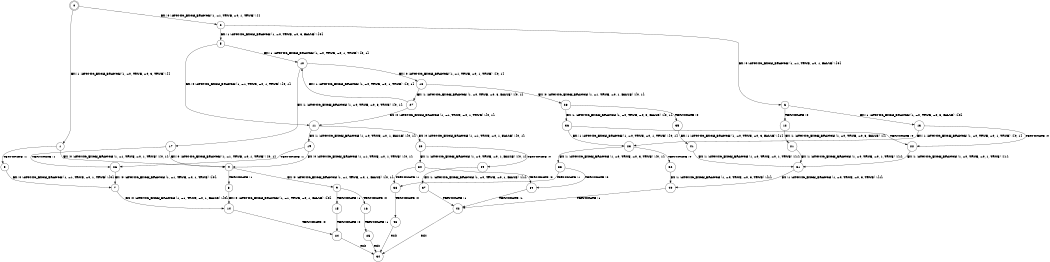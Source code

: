 digraph BCG {
size = "7, 10.5";
center = TRUE;
node [shape = circle];
0 [peripheries = 2];
0 -> 1 [label = "EX !1 !ATOMIC_EXCH_BRANCH (1, +0, TRUE, +0, 3, TRUE) !{}"];
0 -> 2 [label = "EX !0 !ATOMIC_EXCH_BRANCH (1, +1, TRUE, +0, 1, TRUE) !{}"];
1 -> 3 [label = "TERMINATE !1"];
1 -> 4 [label = "EX !0 !ATOMIC_EXCH_BRANCH (1, +1, TRUE, +0, 1, TRUE) !{0, 1}"];
2 -> 5 [label = "EX !1 !ATOMIC_EXCH_BRANCH (1, +0, TRUE, +0, 3, FALSE) !{0}"];
2 -> 6 [label = "EX !0 !ATOMIC_EXCH_BRANCH (1, +1, TRUE, +0, 1, FALSE) !{0}"];
3 -> 7 [label = "EX !0 !ATOMIC_EXCH_BRANCH (1, +1, TRUE, +0, 1, TRUE) !{0}"];
4 -> 8 [label = "TERMINATE !1"];
4 -> 9 [label = "EX !0 !ATOMIC_EXCH_BRANCH (1, +1, TRUE, +0, 1, FALSE) !{0, 1}"];
5 -> 10 [label = "EX !1 !ATOMIC_EXCH_BRANCH (1, +0, TRUE, +0, 1, TRUE) !{0, 1}"];
5 -> 11 [label = "EX !0 !ATOMIC_EXCH_BRANCH (1, +1, TRUE, +0, 1, TRUE) !{0, 1}"];
6 -> 12 [label = "TERMINATE !0"];
6 -> 13 [label = "EX !1 !ATOMIC_EXCH_BRANCH (1, +0, TRUE, +0, 3, FALSE) !{0}"];
7 -> 14 [label = "EX !0 !ATOMIC_EXCH_BRANCH (1, +1, TRUE, +0, 1, FALSE) !{0}"];
8 -> 14 [label = "EX !0 !ATOMIC_EXCH_BRANCH (1, +1, TRUE, +0, 1, FALSE) !{0}"];
9 -> 15 [label = "TERMINATE !1"];
9 -> 16 [label = "TERMINATE !0"];
10 -> 17 [label = "EX !1 !ATOMIC_EXCH_BRANCH (1, +0, TRUE, +0, 3, TRUE) !{0, 1}"];
10 -> 18 [label = "EX !0 !ATOMIC_EXCH_BRANCH (1, +1, TRUE, +0, 1, TRUE) !{0, 1}"];
11 -> 19 [label = "EX !1 !ATOMIC_EXCH_BRANCH (1, +0, TRUE, +0, 1, FALSE) !{0, 1}"];
11 -> 20 [label = "EX !0 !ATOMIC_EXCH_BRANCH (1, +1, TRUE, +0, 1, FALSE) !{0, 1}"];
12 -> 21 [label = "EX !1 !ATOMIC_EXCH_BRANCH (1, +0, TRUE, +0, 3, FALSE) !{}"];
13 -> 22 [label = "TERMINATE !0"];
13 -> 23 [label = "EX !1 !ATOMIC_EXCH_BRANCH (1, +0, TRUE, +0, 1, TRUE) !{0, 1}"];
14 -> 24 [label = "TERMINATE !0"];
15 -> 24 [label = "TERMINATE !0"];
16 -> 25 [label = "TERMINATE !1"];
17 -> 26 [label = "TERMINATE !1"];
17 -> 4 [label = "EX !0 !ATOMIC_EXCH_BRANCH (1, +1, TRUE, +0, 1, TRUE) !{0, 1}"];
18 -> 27 [label = "EX !1 !ATOMIC_EXCH_BRANCH (1, +0, TRUE, +0, 3, FALSE) !{0, 1}"];
18 -> 28 [label = "EX !0 !ATOMIC_EXCH_BRANCH (1, +1, TRUE, +0, 1, FALSE) !{0, 1}"];
19 -> 26 [label = "TERMINATE !1"];
19 -> 4 [label = "EX !0 !ATOMIC_EXCH_BRANCH (1, +1, TRUE, +0, 1, TRUE) !{0, 1}"];
20 -> 29 [label = "TERMINATE !0"];
20 -> 30 [label = "EX !1 !ATOMIC_EXCH_BRANCH (1, +0, TRUE, +0, 1, FALSE) !{0, 1}"];
21 -> 31 [label = "EX !1 !ATOMIC_EXCH_BRANCH (1, +0, TRUE, +0, 1, TRUE) !{1}"];
22 -> 31 [label = "EX !1 !ATOMIC_EXCH_BRANCH (1, +0, TRUE, +0, 1, TRUE) !{1}"];
23 -> 32 [label = "TERMINATE !0"];
23 -> 33 [label = "EX !1 !ATOMIC_EXCH_BRANCH (1, +0, TRUE, +0, 3, TRUE) !{0, 1}"];
24 -> 34 [label = "exit"];
25 -> 34 [label = "exit"];
26 -> 7 [label = "EX !0 !ATOMIC_EXCH_BRANCH (1, +1, TRUE, +0, 1, TRUE) !{0}"];
27 -> 10 [label = "EX !1 !ATOMIC_EXCH_BRANCH (1, +0, TRUE, +0, 1, TRUE) !{0, 1}"];
27 -> 11 [label = "EX !0 !ATOMIC_EXCH_BRANCH (1, +1, TRUE, +0, 1, TRUE) !{0, 1}"];
28 -> 35 [label = "TERMINATE !0"];
28 -> 36 [label = "EX !1 !ATOMIC_EXCH_BRANCH (1, +0, TRUE, +0, 3, FALSE) !{0, 1}"];
29 -> 37 [label = "EX !1 !ATOMIC_EXCH_BRANCH (1, +0, TRUE, +0, 1, FALSE) !{1}"];
30 -> 38 [label = "TERMINATE !1"];
30 -> 39 [label = "TERMINATE !0"];
31 -> 40 [label = "EX !1 !ATOMIC_EXCH_BRANCH (1, +0, TRUE, +0, 3, TRUE) !{1}"];
32 -> 40 [label = "EX !1 !ATOMIC_EXCH_BRANCH (1, +0, TRUE, +0, 3, TRUE) !{1}"];
33 -> 38 [label = "TERMINATE !1"];
33 -> 39 [label = "TERMINATE !0"];
35 -> 41 [label = "EX !1 !ATOMIC_EXCH_BRANCH (1, +0, TRUE, +0, 3, FALSE) !{1}"];
36 -> 22 [label = "TERMINATE !0"];
36 -> 23 [label = "EX !1 !ATOMIC_EXCH_BRANCH (1, +0, TRUE, +0, 1, TRUE) !{0, 1}"];
37 -> 42 [label = "TERMINATE !1"];
38 -> 43 [label = "TERMINATE !0"];
39 -> 42 [label = "TERMINATE !1"];
40 -> 42 [label = "TERMINATE !1"];
41 -> 31 [label = "EX !1 !ATOMIC_EXCH_BRANCH (1, +0, TRUE, +0, 1, TRUE) !{1}"];
42 -> 34 [label = "exit"];
43 -> 34 [label = "exit"];
}

